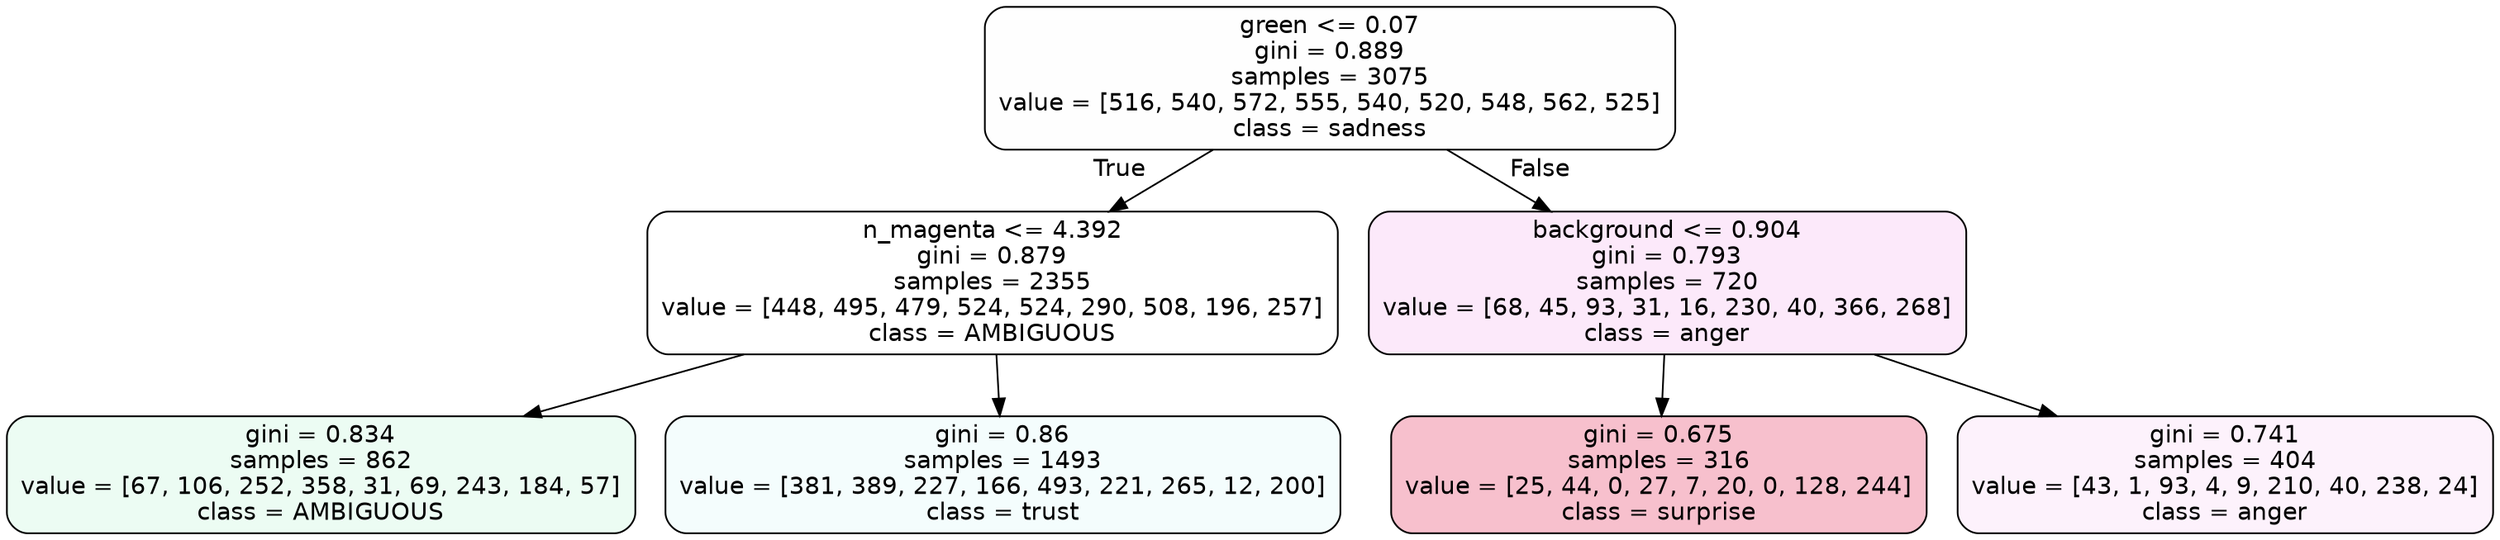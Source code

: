 digraph Tree {
node [shape=box, style="filled, rounded", color="black", fontname=helvetica] ;
edge [fontname=helvetica] ;
0 [label="green <= 0.07\ngini = 0.889\nsamples = 3075\nvalue = [516, 540, 572, 555, 540, 520, 548, 562, 525]\nclass = sadness", fillcolor="#64e53901"] ;
1 [label="n_magenta <= 4.392\ngini = 0.879\nsamples = 2355\nvalue = [448, 495, 479, 524, 524, 290, 508, 196, 257]\nclass = AMBIGUOUS", fillcolor="#39e58100"] ;
0 -> 1 [labeldistance=2.5, labelangle=45, headlabel="True"] ;
2 [label="gini = 0.834\nsamples = 862\nvalue = [67, 106, 252, 358, 31, 69, 243, 184, 57]\nclass = AMBIGUOUS", fillcolor="#39e58118"] ;
1 -> 2 ;
3 [label="gini = 0.86\nsamples = 1493\nvalue = [381, 389, 227, 166, 493, 221, 265, 12, 200]\nclass = trust", fillcolor="#39d7e50d"] ;
1 -> 3 ;
4 [label="background <= 0.904\ngini = 0.793\nsamples = 720\nvalue = [68, 45, 93, 31, 16, 230, 40, 366, 268]\nclass = anger", fillcolor="#e539d71c"] ;
0 -> 4 [labeldistance=2.5, labelangle=-45, headlabel="False"] ;
5 [label="gini = 0.675\nsamples = 316\nvalue = [25, 44, 0, 27, 7, 20, 0, 128, 244]\nclass = surprise", fillcolor="#e5396451"] ;
4 -> 5 ;
6 [label="gini = 0.741\nsamples = 404\nvalue = [43, 1, 93, 4, 9, 210, 40, 238, 24]\nclass = anger", fillcolor="#e539d710"] ;
4 -> 6 ;
}
